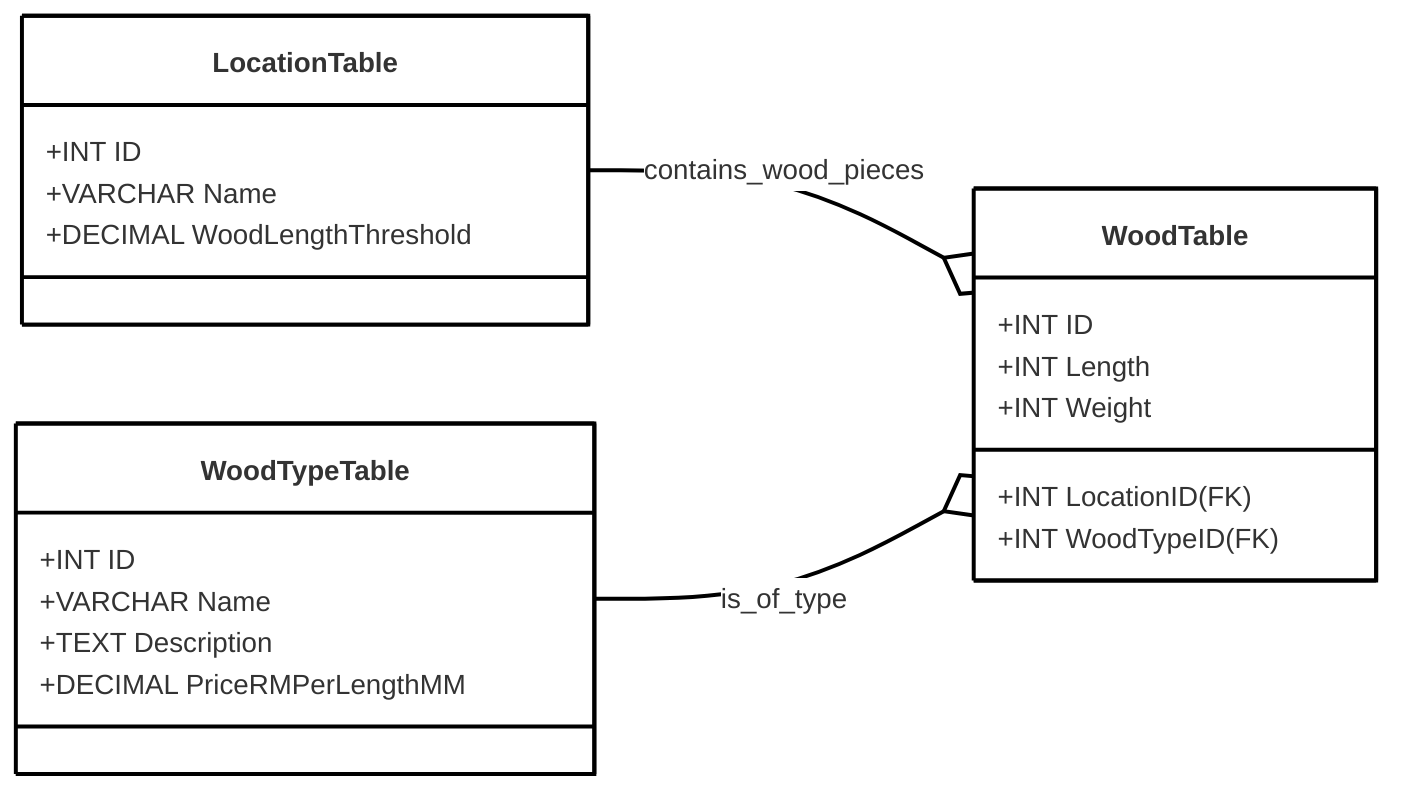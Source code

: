 ---
config:
  theme: neo
---
classDiagram
  direction LR
  class WoodTable {
    +INT ID
    +INT Length
    +INT Weight
    +INT LocationID (FK)
    +INT WoodTypeID (FK)
  }
  class LocationTable {
    +INT ID
    +VARCHAR Name
    +DECIMAL WoodLengthThreshold
  }
  class WoodTypeTable {
    +INT ID
    +VARCHAR Name
    +TEXT Description
    +DECIMAL PriceRMPerLengthMM
  }
  LocationTable --o WoodTable : contains_wood_pieces
  WoodTypeTable --o WoodTable : is_of_type